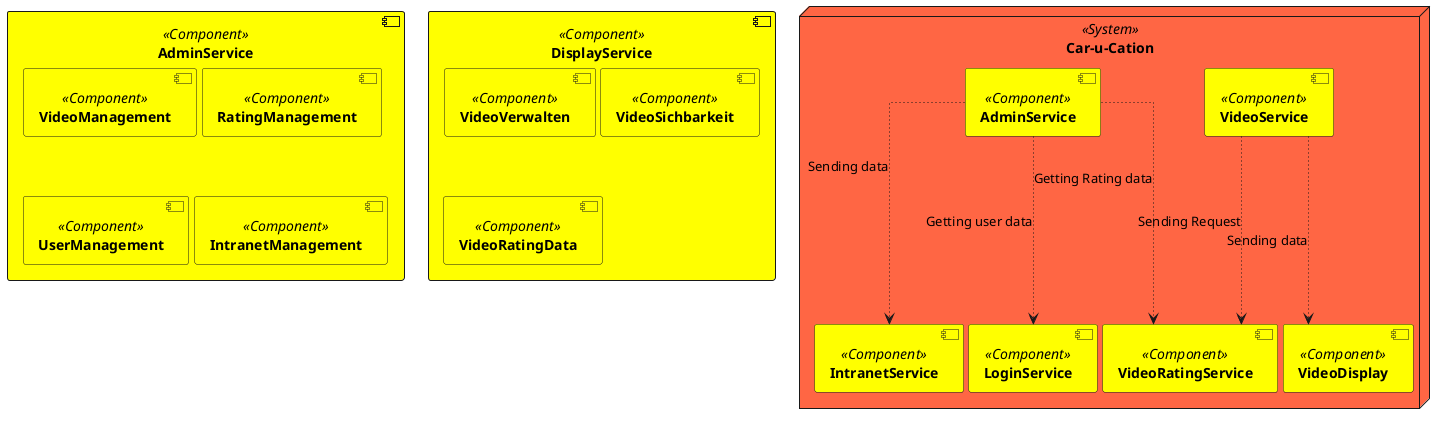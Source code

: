 @startuml CaruCation
skinparam linetype ortho
'left to right direction
skinparam nodesep 5


<style>
.System{
    BackGroundColor #ff6644
}
</style>

skinparam component {
    backgroundColor<<Component>> Yellow
}

node "Car-u-Cation" << System >> as c{
    Component "**VideoService**" <<Component>> as vs
    Component "**VideoRatingService**" <<Component>> as vrs
    Component "**AdminService**" <<Component>> as ad
    Component "**LoginService**" <<Component>> as ls
    Component "**IntranetService**" <<Component>> as is
    Component "**VideoDisplay**" <<Component>> as vd

    vs --[dotted]-> vrs: Sending Request
    ad --[dotted]-> vrs: Getting Rating data
    ad --[dotted]-> ls: Getting user data
    ad --[dotted]-> is: Sending data
    vs --[dotted]-> vd: Sending data
}

component "AdminService" <<Component>> as a {
    Component "**VideoManagement**" <<Component>>
    Component "**RatingManagement**" <<Component>>
    Component "**UserManagement**" <<Component>>
    Component "**IntranetManagement**" <<Component>>
}

component "DisplayService" <<Component>> as b {
    Component "**VideoVerwalten**" <<Component>>
    Component "**VideoSichbarkeit**" <<Component>>
    Component "**VideoRatingData**" <<Component>>
}


@enduml